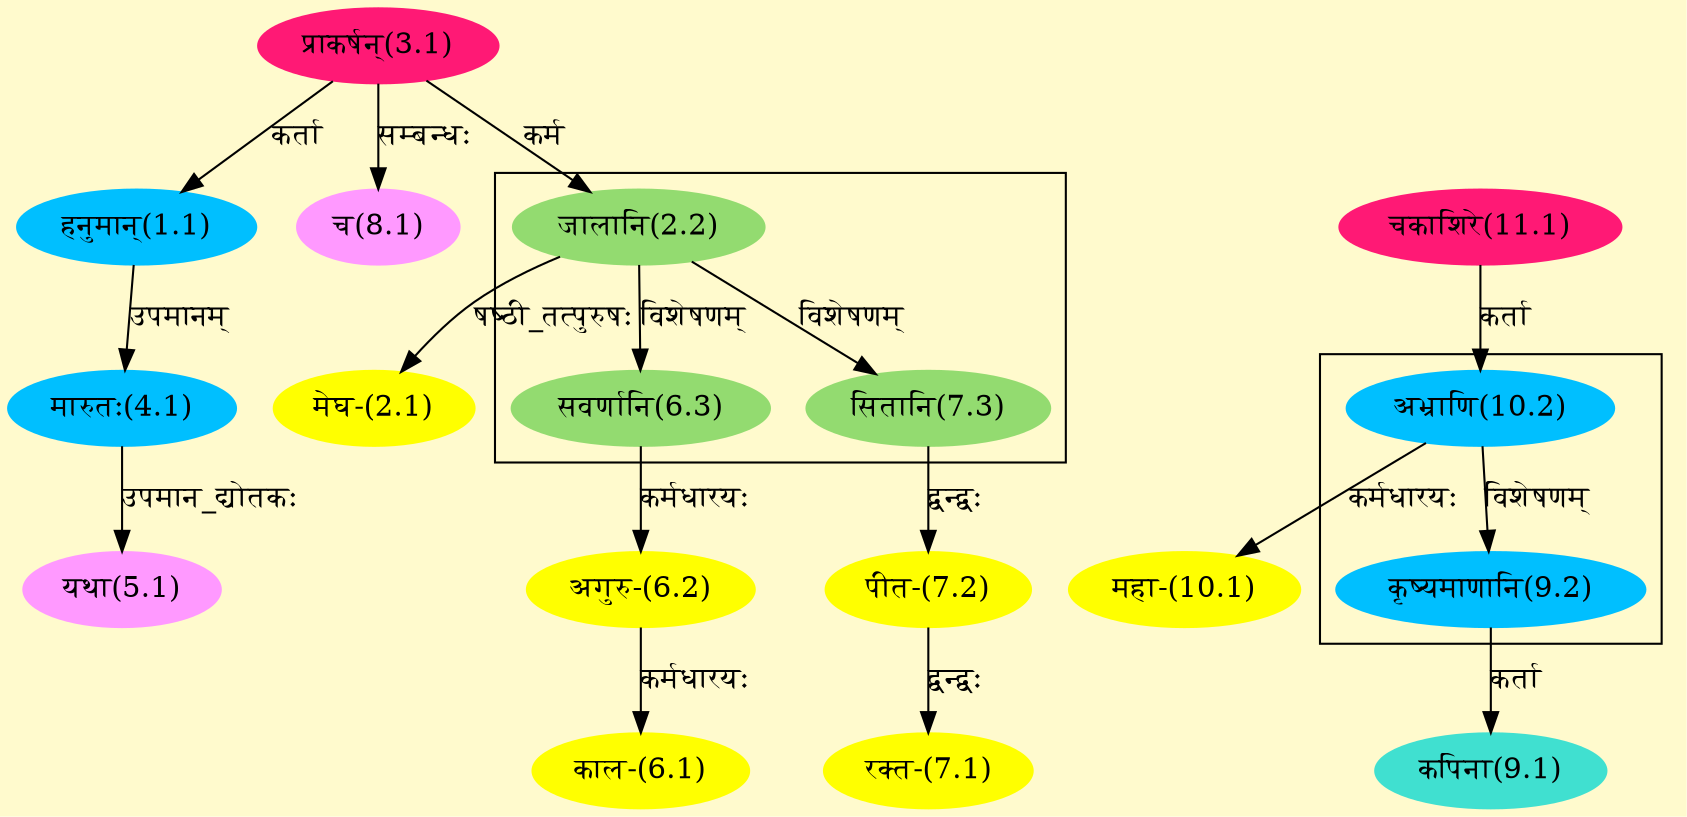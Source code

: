 digraph G{
rankdir=BT;
 compound=true;
 bgcolor="lemonchiffon1";

subgraph cluster_1{
Node6_3 [style=filled, color="#93DB70" label = "सवर्णानि(6.3)"]
Node2_2 [style=filled, color="#93DB70" label = "जालानि(2.2)"]
Node7_3 [style=filled, color="#93DB70" label = "सितानि(7.3)"]

}

subgraph cluster_2{
Node9_2 [style=filled, color="#00BFFF" label = "कृष्यमाणानि(9.2)"]
Node10_2 [style=filled, color="#00BFFF" label = "अभ्राणि(10.2)"]

}
Node1_1 [style=filled, color="#00BFFF" label = "हनुमान्(1.1)"]
Node3_1 [style=filled, color="#FF1975" label = "प्राकर्षन्(3.1)"]
Node2_1 [style=filled, color="#FFFF00" label = "मेघ-(2.1)"]
Node2_2 [style=filled, color="#93DB70" label = "जालानि(2.2)"]
Node [style=filled, color="" label = "()"]
Node4_1 [style=filled, color="#00BFFF" label = "मारुतः(4.1)"]
Node5_1 [style=filled, color="#FF99FF" label = "यथा(5.1)"]
Node6_1 [style=filled, color="#FFFF00" label = "काल-(6.1)"]
Node6_2 [style=filled, color="#FFFF00" label = "अगुरु-(6.2)"]
Node6_3 [style=filled, color="#93DB70" label = "सवर्णानि(6.3)"]
Node7_1 [style=filled, color="#FFFF00" label = "रक्त-(7.1)"]
Node7_2 [style=filled, color="#FFFF00" label = "पीत-(7.2)"]
Node7_3 [style=filled, color="#93DB70" label = "सितानि(7.3)"]
Node8_1 [style=filled, color="#FF99FF" label = "च(8.1)"]
Node9_1 [style=filled, color="#40E0D0" label = "कपिना(9.1)"]
Node9_2 [style=filled, color="#00BFFF" label = "कृष्यमाणानि(9.2)"]
Node10_1 [style=filled, color="#FFFF00" label = "महा-(10.1)"]
Node10_2 [style=filled, color="#00BFFF" label = "अभ्राणि(10.2)"]
Node11_1 [style=filled, color="#FF1975" label = "चकाशिरे(11.1)"]
/* Start of Relations section */

Node1_1 -> Node3_1 [  label="कर्ता"  dir="back" ]
Node2_1 -> Node2_2 [  label="षष्ठी_तत्पुरुषः"  dir="back" ]
Node2_2 -> Node3_1 [  label="कर्म"  dir="back" ]
Node4_1 -> Node1_1 [  label="उपमानम्"  dir="back" ]
Node5_1 -> Node4_1 [  label="उपमान_द्योतकः"  dir="back" ]
Node6_1 -> Node6_2 [  label="कर्मधारयः"  dir="back" ]
Node6_2 -> Node6_3 [  label="कर्मधारयः"  dir="back" ]
Node6_3 -> Node2_2 [  label="विशेषणम्"  dir="back" ]
Node7_1 -> Node7_2 [  label="द्वन्द्वः"  dir="back" ]
Node7_2 -> Node7_3 [  label="द्वन्द्वः"  dir="back" ]
Node7_3 -> Node2_2 [  label="विशेषणम्"  dir="back" ]
Node8_1 -> Node3_1 [  label="सम्बन्धः"  dir="back" ]
Node9_1 -> Node9_2 [  label="कर्ता"  dir="back" ]
Node9_2 -> Node10_2 [  label="विशेषणम्"  dir="back" ]
Node10_1 -> Node10_2 [  label="कर्मधारयः"  dir="back" ]
Node10_2 -> Node11_1 [  label="कर्ता"  dir="back" ]
}
